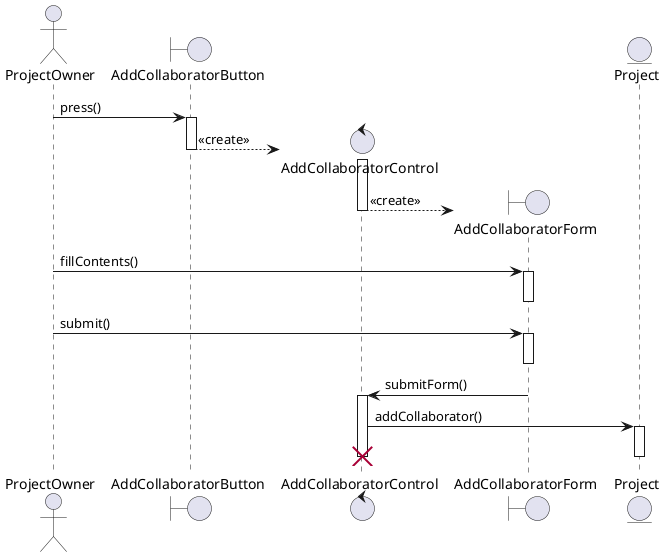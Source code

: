 @startuml DeleteProject
actor ProjectOwner as po
boundary AddCollaboratorButton as acb
control AddCollaboratorControl as acc
boundary AddCollaboratorForm as acf
entity Project as p

po -> acb : press()
activate acb

create acc
acb --> acc : <<create>>
deactivate acb
activate acc

create acf
acc --> acf : <<create>>
deactivate acc

po -> acf : fillContents()
activate acf
deactivate acf

po -> acf : submit()
activate acf
deactivate acf

acf -> acc : submitForm()
activate acc

acc -> p : addCollaborator()
activate p
deactivate p

deactivate acc
destroy acc
@enduml